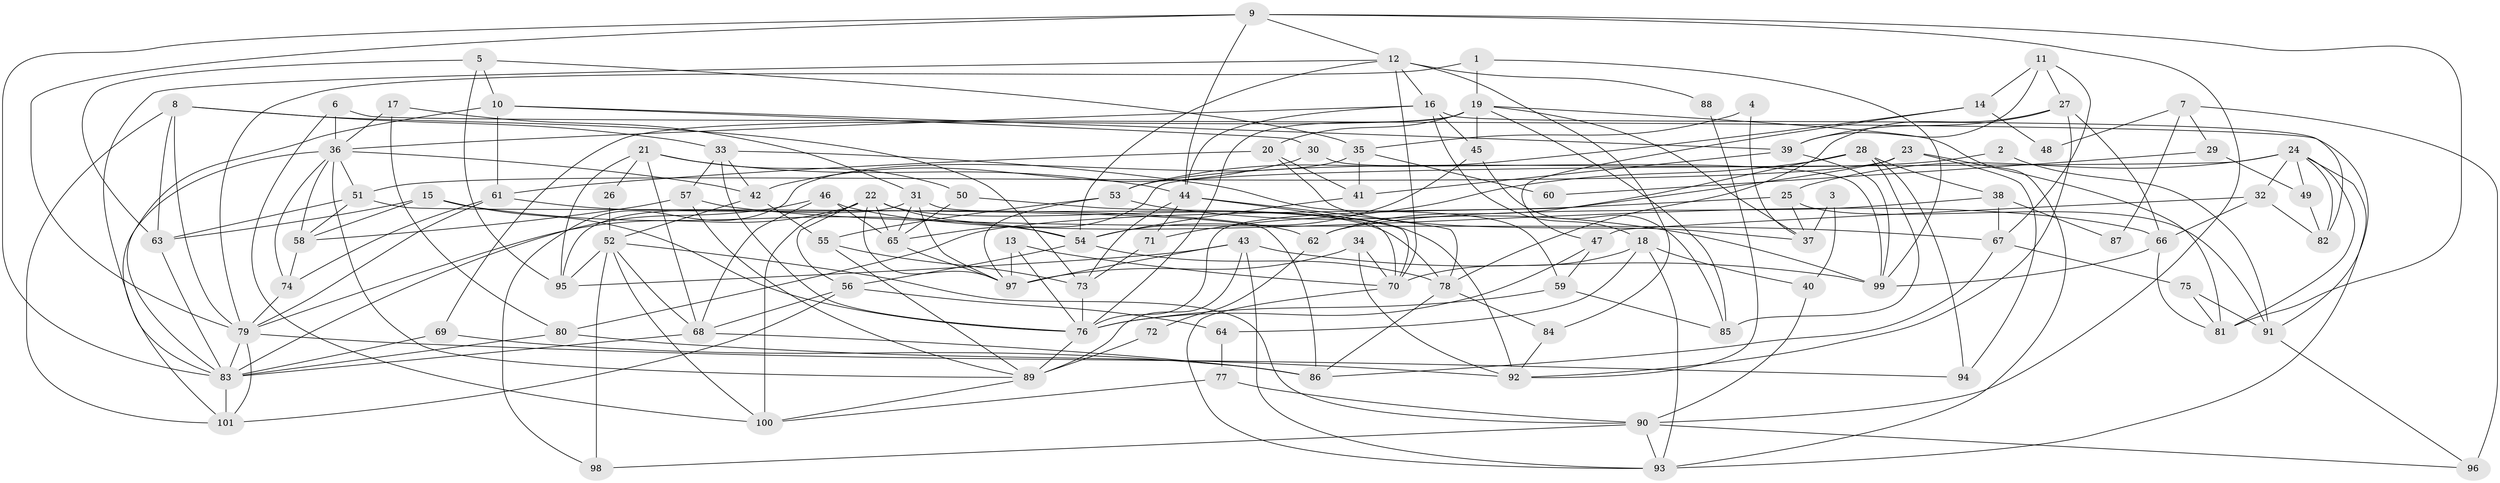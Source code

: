 // original degree distribution, {3: 0.3194444444444444, 2: 0.1111111111111111, 4: 0.2708333333333333, 5: 0.1527777777777778, 6: 0.09027777777777778, 8: 0.027777777777777776, 9: 0.006944444444444444, 7: 0.020833333333333332}
// Generated by graph-tools (version 1.1) at 2025/37/03/04/25 23:37:04]
// undirected, 101 vertices, 233 edges
graph export_dot {
  node [color=gray90,style=filled];
  1;
  2;
  3;
  4;
  5;
  6;
  7;
  8;
  9;
  10;
  11;
  12;
  13;
  14;
  15;
  16;
  17;
  18;
  19;
  20;
  21;
  22;
  23;
  24;
  25;
  26;
  27;
  28;
  29;
  30;
  31;
  32;
  33;
  34;
  35;
  36;
  37;
  38;
  39;
  40;
  41;
  42;
  43;
  44;
  45;
  46;
  47;
  48;
  49;
  50;
  51;
  52;
  53;
  54;
  55;
  56;
  57;
  58;
  59;
  60;
  61;
  62;
  63;
  64;
  65;
  66;
  67;
  68;
  69;
  70;
  71;
  72;
  73;
  74;
  75;
  76;
  77;
  78;
  79;
  80;
  81;
  82;
  83;
  84;
  85;
  86;
  87;
  88;
  89;
  90;
  91;
  92;
  93;
  94;
  95;
  96;
  97;
  98;
  99;
  100;
  101;
  1 -- 19 [weight=1.0];
  1 -- 79 [weight=1.0];
  1 -- 99 [weight=1.0];
  2 -- 53 [weight=1.0];
  2 -- 91 [weight=1.0];
  3 -- 37 [weight=1.0];
  3 -- 40 [weight=1.0];
  4 -- 35 [weight=1.0];
  4 -- 37 [weight=1.0];
  5 -- 10 [weight=1.0];
  5 -- 35 [weight=1.0];
  5 -- 63 [weight=1.0];
  5 -- 95 [weight=1.0];
  6 -- 36 [weight=1.0];
  6 -- 91 [weight=1.0];
  6 -- 100 [weight=1.0];
  7 -- 29 [weight=1.0];
  7 -- 48 [weight=1.0];
  7 -- 87 [weight=1.0];
  7 -- 96 [weight=1.0];
  8 -- 33 [weight=1.0];
  8 -- 63 [weight=1.0];
  8 -- 73 [weight=1.0];
  8 -- 79 [weight=1.0];
  8 -- 101 [weight=1.0];
  9 -- 12 [weight=1.0];
  9 -- 44 [weight=1.0];
  9 -- 79 [weight=1.0];
  9 -- 81 [weight=1.0];
  9 -- 83 [weight=1.0];
  9 -- 90 [weight=1.0];
  10 -- 30 [weight=1.0];
  10 -- 39 [weight=1.0];
  10 -- 61 [weight=1.0];
  10 -- 83 [weight=1.0];
  11 -- 14 [weight=1.0];
  11 -- 27 [weight=1.0];
  11 -- 39 [weight=1.0];
  11 -- 67 [weight=1.0];
  12 -- 16 [weight=1.0];
  12 -- 54 [weight=1.0];
  12 -- 70 [weight=1.0];
  12 -- 83 [weight=1.0];
  12 -- 84 [weight=1.0];
  12 -- 88 [weight=1.0];
  13 -- 70 [weight=1.0];
  13 -- 76 [weight=1.0];
  13 -- 97 [weight=1.0];
  14 -- 47 [weight=1.0];
  14 -- 48 [weight=1.0];
  14 -- 53 [weight=1.0];
  15 -- 54 [weight=1.0];
  15 -- 58 [weight=1.0];
  15 -- 63 [weight=1.0];
  15 -- 76 [weight=1.0];
  16 -- 18 [weight=1.0];
  16 -- 36 [weight=1.0];
  16 -- 44 [weight=1.0];
  16 -- 45 [weight=1.0];
  16 -- 82 [weight=1.0];
  17 -- 31 [weight=1.0];
  17 -- 36 [weight=1.0];
  17 -- 80 [weight=1.0];
  18 -- 40 [weight=1.0];
  18 -- 64 [weight=1.0];
  18 -- 70 [weight=1.0];
  18 -- 93 [weight=1.0];
  19 -- 20 [weight=1.0];
  19 -- 37 [weight=1.0];
  19 -- 45 [weight=1.0];
  19 -- 69 [weight=1.0];
  19 -- 76 [weight=1.0];
  19 -- 85 [weight=1.0];
  19 -- 93 [weight=1.0];
  20 -- 37 [weight=1.0];
  20 -- 41 [weight=1.0];
  20 -- 61 [weight=1.0];
  21 -- 26 [weight=1.0];
  21 -- 44 [weight=1.0];
  21 -- 50 [weight=1.0];
  21 -- 68 [weight=1.0];
  21 -- 95 [weight=1.0];
  22 -- 54 [weight=1.0];
  22 -- 56 [weight=1.0];
  22 -- 65 [weight=1.0];
  22 -- 78 [weight=1.0];
  22 -- 79 [weight=1.0];
  22 -- 97 [weight=1.0];
  22 -- 100 [weight=1.0];
  23 -- 51 [weight=1.0];
  23 -- 76 [weight=1.0];
  23 -- 81 [weight=1.0];
  23 -- 94 [weight=1.0];
  24 -- 25 [weight=2.0];
  24 -- 32 [weight=1.0];
  24 -- 49 [weight=1.0];
  24 -- 65 [weight=1.0];
  24 -- 81 [weight=1.0];
  24 -- 82 [weight=1.0];
  24 -- 93 [weight=1.0];
  25 -- 37 [weight=1.0];
  25 -- 80 [weight=1.0];
  25 -- 91 [weight=1.0];
  26 -- 52 [weight=1.0];
  27 -- 39 [weight=1.0];
  27 -- 66 [weight=2.0];
  27 -- 78 [weight=1.0];
  27 -- 92 [weight=1.0];
  28 -- 38 [weight=1.0];
  28 -- 62 [weight=1.0];
  28 -- 71 [weight=1.0];
  28 -- 85 [weight=1.0];
  28 -- 94 [weight=1.0];
  29 -- 49 [weight=1.0];
  29 -- 60 [weight=1.0];
  30 -- 42 [weight=1.0];
  30 -- 99 [weight=1.0];
  31 -- 65 [weight=2.0];
  31 -- 70 [weight=1.0];
  31 -- 95 [weight=1.0];
  31 -- 97 [weight=1.0];
  32 -- 47 [weight=1.0];
  32 -- 66 [weight=1.0];
  32 -- 82 [weight=1.0];
  33 -- 42 [weight=1.0];
  33 -- 57 [weight=1.0];
  33 -- 59 [weight=1.0];
  33 -- 76 [weight=1.0];
  34 -- 70 [weight=1.0];
  34 -- 92 [weight=1.0];
  34 -- 97 [weight=1.0];
  35 -- 41 [weight=1.0];
  35 -- 60 [weight=1.0];
  35 -- 98 [weight=1.0];
  36 -- 42 [weight=1.0];
  36 -- 51 [weight=1.0];
  36 -- 58 [weight=1.0];
  36 -- 74 [weight=1.0];
  36 -- 89 [weight=1.0];
  36 -- 101 [weight=1.0];
  38 -- 62 [weight=1.0];
  38 -- 67 [weight=1.0];
  38 -- 87 [weight=1.0];
  39 -- 41 [weight=1.0];
  39 -- 99 [weight=1.0];
  40 -- 90 [weight=1.0];
  41 -- 54 [weight=1.0];
  42 -- 52 [weight=1.0];
  42 -- 55 [weight=1.0];
  43 -- 89 [weight=1.0];
  43 -- 93 [weight=1.0];
  43 -- 95 [weight=1.0];
  43 -- 97 [weight=2.0];
  43 -- 99 [weight=1.0];
  44 -- 70 [weight=1.0];
  44 -- 71 [weight=1.0];
  44 -- 73 [weight=1.0];
  44 -- 78 [weight=1.0];
  45 -- 54 [weight=1.0];
  45 -- 85 [weight=1.0];
  46 -- 65 [weight=1.0];
  46 -- 66 [weight=1.0];
  46 -- 68 [weight=1.0];
  46 -- 83 [weight=1.0];
  47 -- 59 [weight=1.0];
  47 -- 76 [weight=1.0];
  49 -- 82 [weight=1.0];
  50 -- 65 [weight=1.0];
  50 -- 92 [weight=1.0];
  51 -- 58 [weight=1.0];
  51 -- 63 [weight=1.0];
  51 -- 86 [weight=1.0];
  52 -- 68 [weight=1.0];
  52 -- 90 [weight=1.0];
  52 -- 95 [weight=1.0];
  52 -- 98 [weight=1.0];
  52 -- 100 [weight=1.0];
  53 -- 55 [weight=1.0];
  53 -- 97 [weight=2.0];
  53 -- 99 [weight=1.0];
  54 -- 56 [weight=1.0];
  54 -- 78 [weight=1.0];
  55 -- 73 [weight=1.0];
  55 -- 89 [weight=1.0];
  56 -- 64 [weight=1.0];
  56 -- 68 [weight=1.0];
  56 -- 101 [weight=1.0];
  57 -- 58 [weight=1.0];
  57 -- 67 [weight=1.0];
  57 -- 89 [weight=1.0];
  58 -- 74 [weight=1.0];
  59 -- 76 [weight=1.0];
  59 -- 85 [weight=1.0];
  61 -- 62 [weight=1.0];
  61 -- 74 [weight=1.0];
  61 -- 79 [weight=1.0];
  62 -- 72 [weight=1.0];
  63 -- 83 [weight=1.0];
  64 -- 77 [weight=1.0];
  65 -- 97 [weight=1.0];
  66 -- 81 [weight=1.0];
  66 -- 99 [weight=1.0];
  67 -- 75 [weight=1.0];
  67 -- 86 [weight=1.0];
  68 -- 83 [weight=1.0];
  68 -- 86 [weight=1.0];
  69 -- 83 [weight=1.0];
  69 -- 86 [weight=1.0];
  70 -- 93 [weight=1.0];
  71 -- 73 [weight=1.0];
  72 -- 89 [weight=2.0];
  73 -- 76 [weight=1.0];
  74 -- 79 [weight=1.0];
  75 -- 81 [weight=1.0];
  75 -- 91 [weight=1.0];
  76 -- 89 [weight=1.0];
  77 -- 90 [weight=1.0];
  77 -- 100 [weight=1.0];
  78 -- 84 [weight=1.0];
  78 -- 86 [weight=1.0];
  79 -- 83 [weight=2.0];
  79 -- 94 [weight=1.0];
  79 -- 101 [weight=1.0];
  80 -- 83 [weight=1.0];
  80 -- 92 [weight=2.0];
  83 -- 101 [weight=1.0];
  84 -- 92 [weight=1.0];
  88 -- 92 [weight=1.0];
  89 -- 100 [weight=1.0];
  90 -- 93 [weight=1.0];
  90 -- 96 [weight=1.0];
  90 -- 98 [weight=1.0];
  91 -- 96 [weight=1.0];
}
